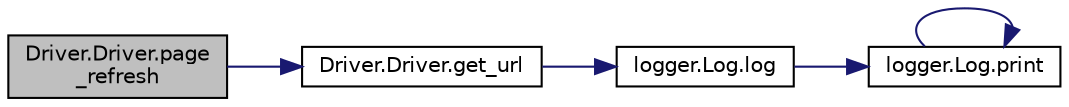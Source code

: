 digraph "Driver.Driver.page_refresh"
{
 // LATEX_PDF_SIZE
  edge [fontname="Helvetica",fontsize="10",labelfontname="Helvetica",labelfontsize="10"];
  node [fontname="Helvetica",fontsize="10",shape=record];
  rankdir="LR";
  Node1 [label="Driver.Driver.page\l_refresh",height=0.2,width=0.4,color="black", fillcolor="grey75", style="filled", fontcolor="black",tooltip=" "];
  Node1 -> Node2 [color="midnightblue",fontsize="10",style="solid",fontname="Helvetica"];
  Node2 [label="Driver.Driver.get_url",height=0.2,width=0.4,color="black", fillcolor="white", style="filled",URL="$d3/d1e/class_driver_1_1_driver_ae1b93fb85cef351a2c95a6c79a98ad10.html#ae1b93fb85cef351a2c95a6c79a98ad10",tooltip=" "];
  Node2 -> Node3 [color="midnightblue",fontsize="10",style="solid",fontname="Helvetica"];
  Node3 [label="logger.Log.log",height=0.2,width=0.4,color="black", fillcolor="white", style="filled",URL="$da/d15/classlogger_1_1_log_a4502fe5271ed46c486934669563d428b.html#a4502fe5271ed46c486934669563d428b",tooltip=" "];
  Node3 -> Node4 [color="midnightblue",fontsize="10",style="solid",fontname="Helvetica"];
  Node4 [label="logger.Log.print",height=0.2,width=0.4,color="black", fillcolor="white", style="filled",URL="$da/d15/classlogger_1_1_log_a43470a9c438b9976f88009b0ffa36abd.html#a43470a9c438b9976f88009b0ffa36abd",tooltip=" "];
  Node4 -> Node4 [color="midnightblue",fontsize="10",style="solid",fontname="Helvetica"];
}
